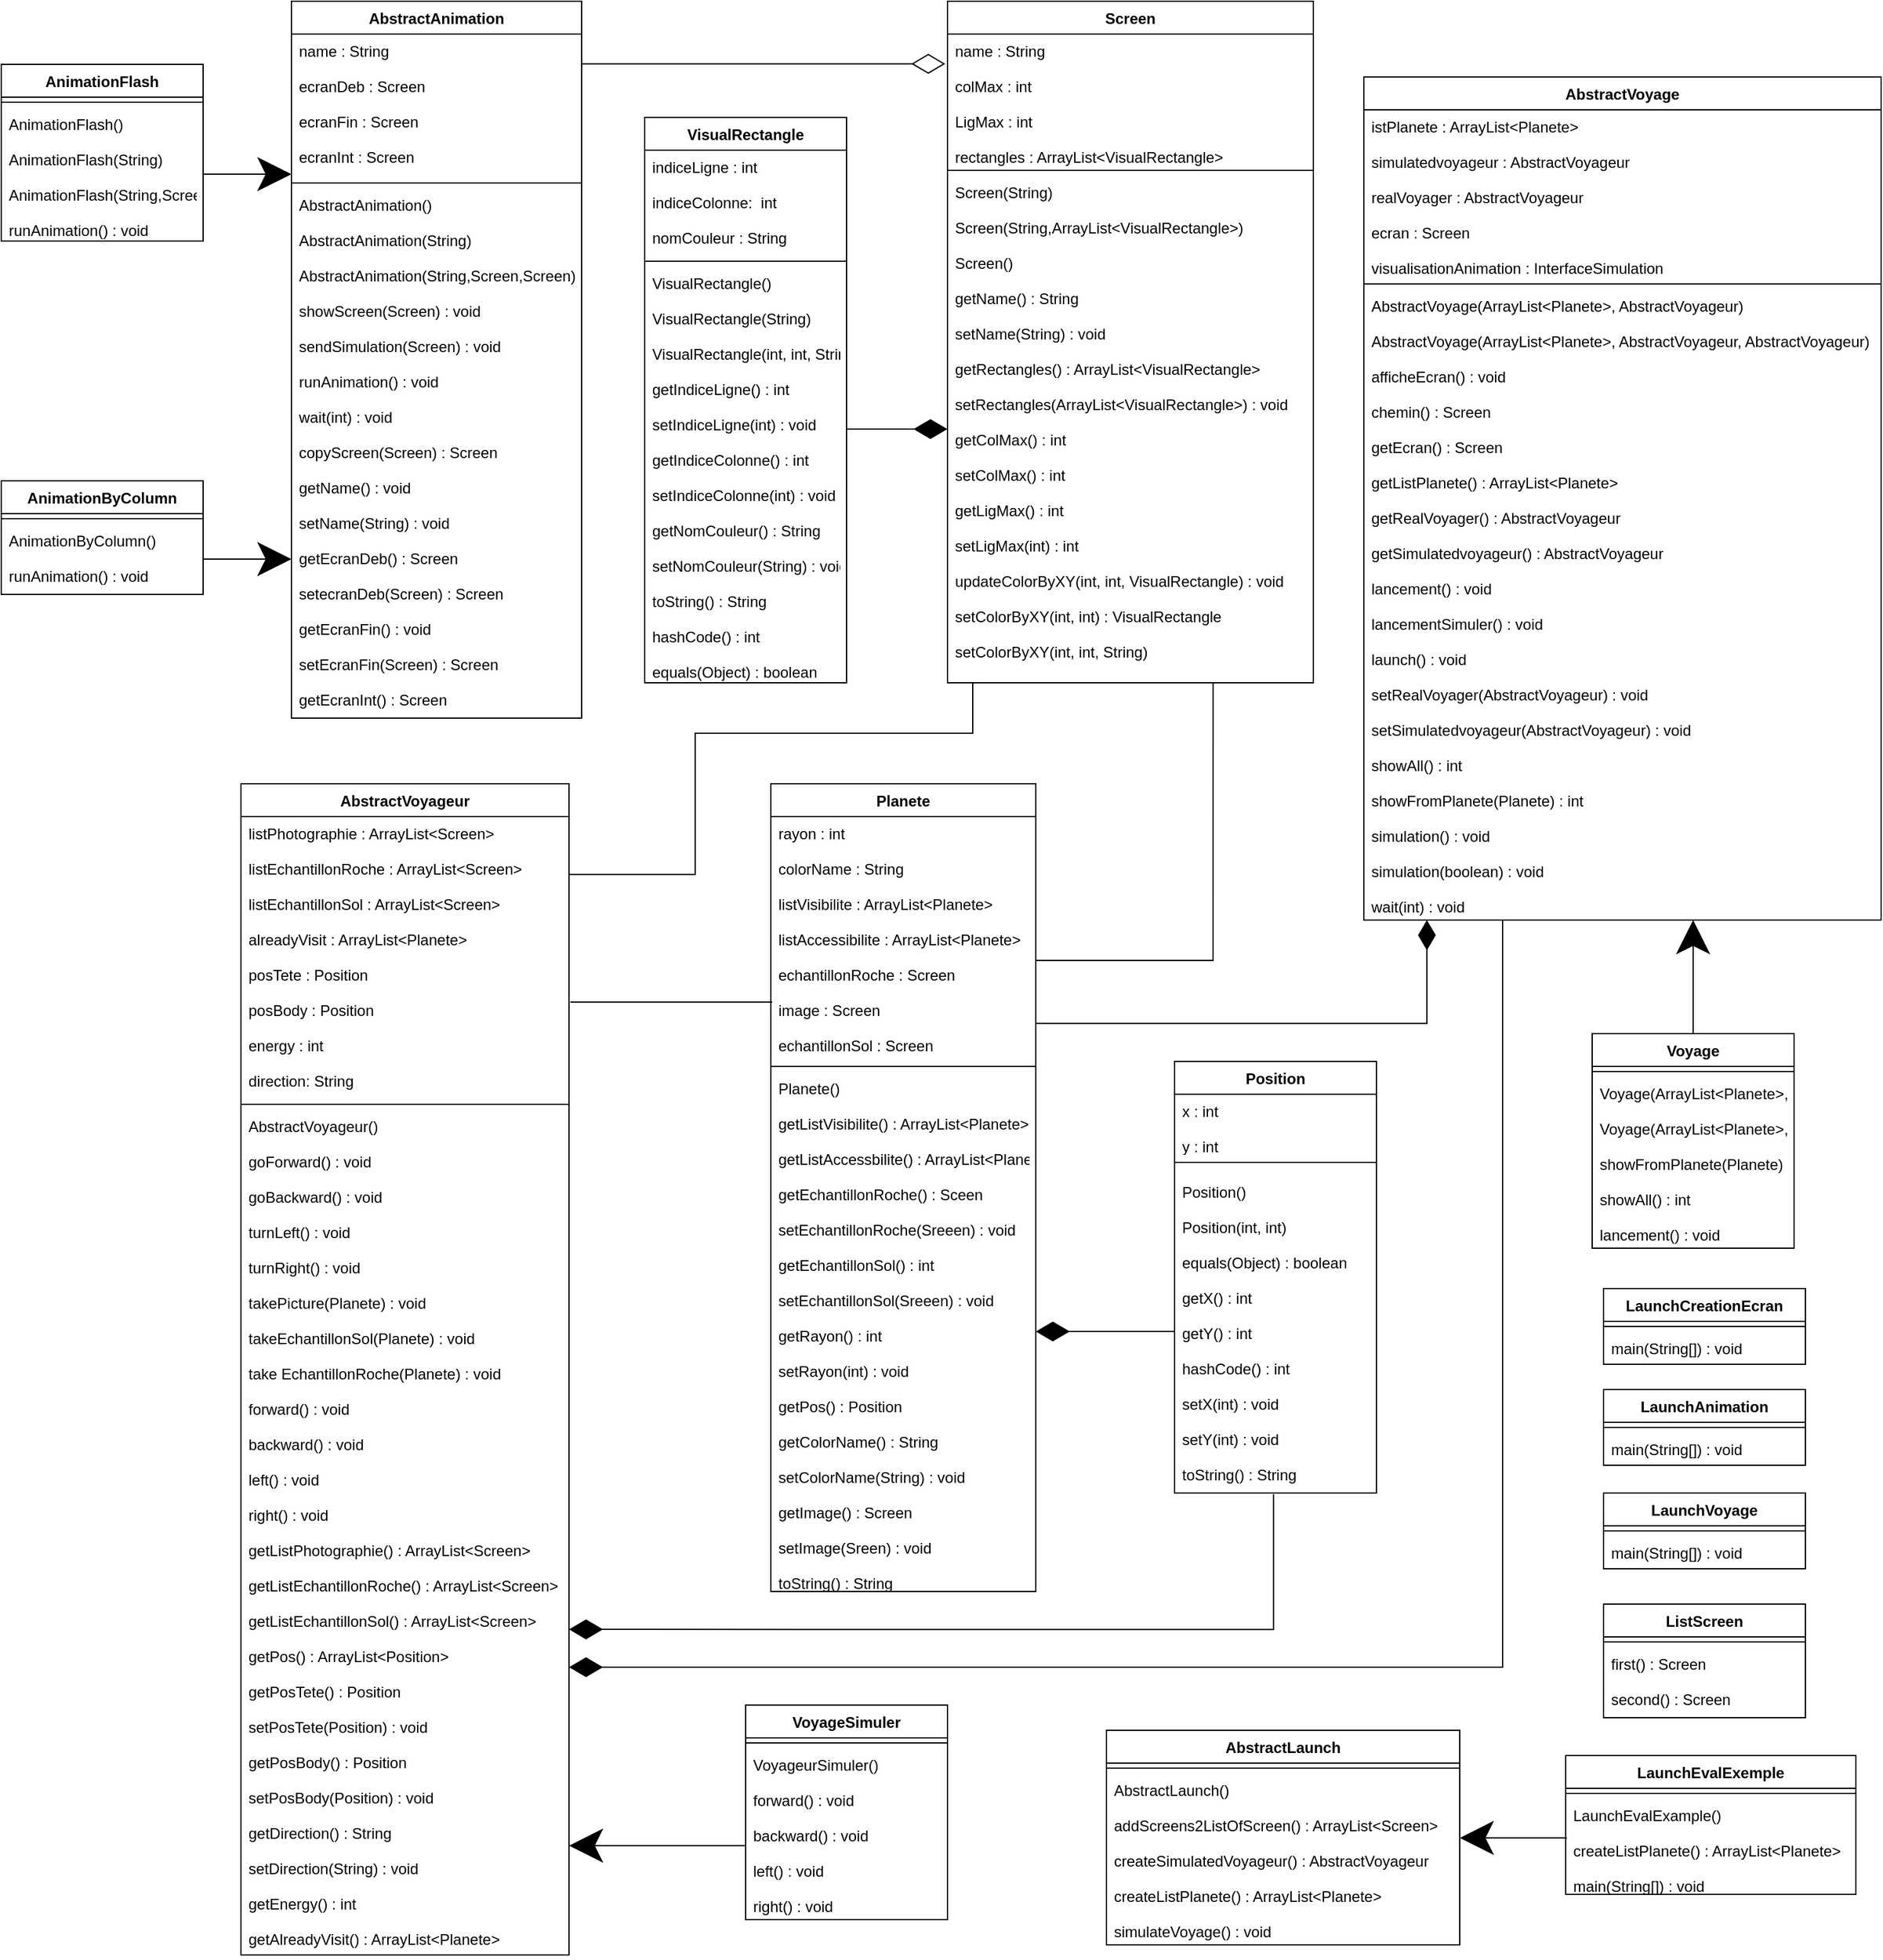 <mxfile version="13.0.9"><diagram id="C5RBs43oDa-KdzZeNtuy" name="Page-1"><mxGraphModel dx="3997" dy="1560" grid="1" gridSize="10" guides="1" tooltips="1" connect="1" arrows="1" fold="1" page="1" pageScale="1" pageWidth="827" pageHeight="1169" math="0" shadow="0"><root><mxCell id="WIyWlLk6GJQsqaUBKTNV-0"/><mxCell id="WIyWlLk6GJQsqaUBKTNV-1" parent="WIyWlLk6GJQsqaUBKTNV-0"/><mxCell id="4zlL_C8AkMnYHpEuiUyw-0" value="AbstractAnimation" style="swimlane;fontStyle=1;align=center;verticalAlign=top;childLayout=stackLayout;horizontal=1;startSize=26;horizontalStack=0;resizeParent=1;resizeParentMax=0;resizeLast=0;collapsible=1;marginBottom=0;" vertex="1" parent="WIyWlLk6GJQsqaUBKTNV-1"><mxGeometry x="50" y="20" width="230" height="568" as="geometry"/></mxCell><mxCell id="4zlL_C8AkMnYHpEuiUyw-1" value="name : String&#10;&#10;ecranDeb : Screen&#10;&#10;ecranFin : Screen&#10;&#10;ecranInt : Screen&#10;" style="text;strokeColor=none;fillColor=none;align=left;verticalAlign=top;spacingLeft=4;spacingRight=4;overflow=hidden;rotatable=0;points=[[0,0.5],[1,0.5]];portConstraint=eastwest;" vertex="1" parent="4zlL_C8AkMnYHpEuiUyw-0"><mxGeometry y="26" width="230" height="114" as="geometry"/></mxCell><mxCell id="4zlL_C8AkMnYHpEuiUyw-2" value="" style="line;strokeWidth=1;fillColor=none;align=left;verticalAlign=middle;spacingTop=-1;spacingLeft=3;spacingRight=3;rotatable=0;labelPosition=right;points=[];portConstraint=eastwest;" vertex="1" parent="4zlL_C8AkMnYHpEuiUyw-0"><mxGeometry y="140" width="230" height="8" as="geometry"/></mxCell><mxCell id="4zlL_C8AkMnYHpEuiUyw-3" value="AbstractAnimation()&#10;&#10;AbstractAnimation(String)&#10;&#10;AbstractAnimation(String,Screen,Screen)&#10;&#10;showScreen(Screen) : void&#10;&#10;sendSimulation(Screen) : void&#10;&#10;runAnimation() : void&#10;&#10;wait(int) : void&#10;&#10;copyScreen(Screen) : Screen&#10;&#10;getName() : void&#10;&#10;setName(String) : void&#10;&#10;getEcranDeb() : Screen&#10;&#10;setecranDeb(Screen) : Screen&#10;&#10;getEcranFin() : void&#10;&#10;setEcranFin(Screen) : Screen&#10;&#10;getEcranInt() : Screen&#10;" style="text;strokeColor=none;fillColor=none;align=left;verticalAlign=top;spacingLeft=4;spacingRight=4;overflow=hidden;rotatable=0;points=[[0,0.5],[1,0.5]];portConstraint=eastwest;" vertex="1" parent="4zlL_C8AkMnYHpEuiUyw-0"><mxGeometry y="148" width="230" height="420" as="geometry"/></mxCell><mxCell id="4zlL_C8AkMnYHpEuiUyw-75" style="edgeStyle=orthogonalEdgeStyle;rounded=0;orthogonalLoop=1;jettySize=auto;html=1;entryX=1.002;entryY=0.207;entryDx=0;entryDy=0;entryPerimeter=0;endArrow=none;endFill=0;endSize=24;strokeWidth=1;exitX=-0.006;exitY=0.227;exitDx=0;exitDy=0;exitPerimeter=0;startArrow=diamondThin;startFill=0;startSize=24;" edge="1" parent="WIyWlLk6GJQsqaUBKTNV-1" source="4zlL_C8AkMnYHpEuiUyw-5" target="4zlL_C8AkMnYHpEuiUyw-1"><mxGeometry relative="1" as="geometry"><Array as="points"/></mxGeometry></mxCell><mxCell id="4zlL_C8AkMnYHpEuiUyw-78" style="edgeStyle=orthogonalEdgeStyle;rounded=0;orthogonalLoop=1;jettySize=auto;html=1;endArrow=none;endFill=0;endSize=15;strokeWidth=1;entryX=0.726;entryY=1.001;entryDx=0;entryDy=0;entryPerimeter=0;startArrow=none;startFill=0;" edge="1" parent="WIyWlLk6GJQsqaUBKTNV-1" source="4zlL_C8AkMnYHpEuiUyw-16" target="4zlL_C8AkMnYHpEuiUyw-7"><mxGeometry relative="1" as="geometry"><mxPoint x="780" y="566" as="targetPoint"/><Array as="points"><mxPoint x="780" y="780"/></Array></mxGeometry></mxCell><mxCell id="4zlL_C8AkMnYHpEuiUyw-4" value="Screen" style="swimlane;fontStyle=1;align=center;verticalAlign=top;childLayout=stackLayout;horizontal=1;startSize=26;horizontalStack=0;resizeParent=1;resizeParentMax=0;resizeLast=0;collapsible=1;marginBottom=0;" vertex="1" parent="WIyWlLk6GJQsqaUBKTNV-1"><mxGeometry x="570" y="20" width="290" height="540" as="geometry"/></mxCell><mxCell id="4zlL_C8AkMnYHpEuiUyw-5" value="name : String&#10;&#10;colMax : int&#10;&#10;LigMax : int&#10;&#10;rectangles : ArrayList&lt;VisualRectangle&gt;" style="text;strokeColor=none;fillColor=none;align=left;verticalAlign=top;spacingLeft=4;spacingRight=4;overflow=hidden;rotatable=0;points=[[0,0.5],[1,0.5]];portConstraint=eastwest;" vertex="1" parent="4zlL_C8AkMnYHpEuiUyw-4"><mxGeometry y="26" width="290" height="104" as="geometry"/></mxCell><mxCell id="4zlL_C8AkMnYHpEuiUyw-6" value="" style="line;strokeWidth=1;fillColor=none;align=left;verticalAlign=middle;spacingTop=-1;spacingLeft=3;spacingRight=3;rotatable=0;labelPosition=right;points=[];portConstraint=eastwest;" vertex="1" parent="4zlL_C8AkMnYHpEuiUyw-4"><mxGeometry y="130" width="290" height="8" as="geometry"/></mxCell><mxCell id="4zlL_C8AkMnYHpEuiUyw-7" value="Screen(String)&#10;&#10;Screen(String,ArrayList&lt;VisualRectangle&gt;)&#10;&#10;Screen()&#10;&#10;getName() : String&#10;&#10;setName(String) : void&#10;&#10;getRectangles() : ArrayList&lt;VisualRectangle&gt;&#10;&#10;setRectangles(ArrayList&lt;VisualRectangle&gt;) : void&#10;&#10;getColMax() : int&#10;&#10;setColMax() : int&#10;&#10;getLigMax() : int&#10;&#10;setLigMax(int) : int&#10;&#10;updateColorByXY(int, int, VisualRectangle) : void&#10;&#10;setColorByXY(int, int) : VisualRectangle&#10;&#10;setColorByXY(int, int, String)&#10;&#10;" style="text;strokeColor=none;fillColor=none;align=left;verticalAlign=top;spacingLeft=4;spacingRight=4;overflow=hidden;rotatable=0;points=[[0,0.5],[1,0.5]];portConstraint=eastwest;" vertex="1" parent="4zlL_C8AkMnYHpEuiUyw-4"><mxGeometry y="138" width="290" height="402" as="geometry"/></mxCell><mxCell id="4zlL_C8AkMnYHpEuiUyw-12" value="VisualRectangle" style="swimlane;fontStyle=1;align=center;verticalAlign=top;childLayout=stackLayout;horizontal=1;startSize=26;horizontalStack=0;resizeParent=1;resizeParentMax=0;resizeLast=0;collapsible=1;marginBottom=0;" vertex="1" parent="WIyWlLk6GJQsqaUBKTNV-1"><mxGeometry x="330" y="112" width="160" height="448" as="geometry"/></mxCell><mxCell id="4zlL_C8AkMnYHpEuiUyw-13" value="indiceLigne : int&#10;&#10;indiceColonne:  int&#10;&#10;nomCouleur : String" style="text;strokeColor=none;fillColor=none;align=left;verticalAlign=top;spacingLeft=4;spacingRight=4;overflow=hidden;rotatable=0;points=[[0,0.5],[1,0.5]];portConstraint=eastwest;" vertex="1" parent="4zlL_C8AkMnYHpEuiUyw-12"><mxGeometry y="26" width="160" height="84" as="geometry"/></mxCell><mxCell id="4zlL_C8AkMnYHpEuiUyw-14" value="" style="line;strokeWidth=1;fillColor=none;align=left;verticalAlign=middle;spacingTop=-1;spacingLeft=3;spacingRight=3;rotatable=0;labelPosition=right;points=[];portConstraint=eastwest;" vertex="1" parent="4zlL_C8AkMnYHpEuiUyw-12"><mxGeometry y="110" width="160" height="8" as="geometry"/></mxCell><mxCell id="4zlL_C8AkMnYHpEuiUyw-15" value="VisualRectangle()&#10;&#10;VisualRectangle(String)&#10;&#10;VisualRectangle(int, int, String)&#10;&#10;getIndiceLigne() : int&#10;&#10;setIndiceLigne(int) : void&#10;&#10;getIndiceColonne() : int&#10;&#10;setIndiceColonne(int) : void&#10;&#10;getNomCouleur() : String&#10;&#10;setNomCouleur(String) : void&#10;&#10;toString() : String&#10;&#10;hashCode() : int&#10;&#10;equals(Object) : boolean" style="text;strokeColor=none;fillColor=none;align=left;verticalAlign=top;spacingLeft=4;spacingRight=4;overflow=hidden;rotatable=0;points=[[0,0.5],[1,0.5]];portConstraint=eastwest;" vertex="1" parent="4zlL_C8AkMnYHpEuiUyw-12"><mxGeometry y="118" width="160" height="330" as="geometry"/></mxCell><mxCell id="4zlL_C8AkMnYHpEuiUyw-52" style="edgeStyle=none;rounded=0;orthogonalLoop=1;jettySize=auto;html=1;exitX=0.75;exitY=0;exitDx=0;exitDy=0;" edge="1" parent="WIyWlLk6GJQsqaUBKTNV-1" source="4zlL_C8AkMnYHpEuiUyw-20" target="4zlL_C8AkMnYHpEuiUyw-20"><mxGeometry relative="1" as="geometry"/></mxCell><mxCell id="4zlL_C8AkMnYHpEuiUyw-20" value="Position" style="swimlane;fontStyle=1;align=center;verticalAlign=top;childLayout=stackLayout;horizontal=1;startSize=26;horizontalStack=0;resizeParent=1;resizeParentMax=0;resizeLast=0;collapsible=1;marginBottom=0;" vertex="1" parent="WIyWlLk6GJQsqaUBKTNV-1"><mxGeometry x="750" y="860" width="160" height="342" as="geometry"/></mxCell><mxCell id="4zlL_C8AkMnYHpEuiUyw-21" value="x : int&#10;&#10;y : int" style="text;strokeColor=none;fillColor=none;align=left;verticalAlign=top;spacingLeft=4;spacingRight=4;overflow=hidden;rotatable=0;points=[[0,0.5],[1,0.5]];portConstraint=eastwest;" vertex="1" parent="4zlL_C8AkMnYHpEuiUyw-20"><mxGeometry y="26" width="160" height="44" as="geometry"/></mxCell><mxCell id="4zlL_C8AkMnYHpEuiUyw-22" value="" style="line;strokeWidth=1;fillColor=none;align=left;verticalAlign=middle;spacingTop=-1;spacingLeft=3;spacingRight=3;rotatable=0;labelPosition=right;points=[];portConstraint=eastwest;" vertex="1" parent="4zlL_C8AkMnYHpEuiUyw-20"><mxGeometry y="70" width="160" height="20" as="geometry"/></mxCell><mxCell id="4zlL_C8AkMnYHpEuiUyw-23" value="Position()&#10;&#10;Position(int, int)&#10;&#10;equals(Object) : boolean&#10;&#10;getX() : int&#10;&#10;getY() : int&#10;&#10;hashCode() : int&#10;&#10;setX(int) : void&#10;&#10;setY(int) : void&#10;&#10;toString() : String" style="text;strokeColor=none;fillColor=none;align=left;verticalAlign=top;spacingLeft=4;spacingRight=4;overflow=hidden;rotatable=0;points=[[0,0.5],[1,0.5]];portConstraint=eastwest;" vertex="1" parent="4zlL_C8AkMnYHpEuiUyw-20"><mxGeometry y="90" width="160" height="252" as="geometry"/></mxCell><mxCell id="4zlL_C8AkMnYHpEuiUyw-54" style="edgeStyle=none;rounded=0;orthogonalLoop=1;jettySize=auto;html=1;entryX=0.005;entryY=0.758;entryDx=0;entryDy=0;entryPerimeter=0;endSize=15;endArrow=none;endFill=0;" edge="1" parent="WIyWlLk6GJQsqaUBKTNV-1" target="4zlL_C8AkMnYHpEuiUyw-17"><mxGeometry relative="1" as="geometry"><mxPoint x="271" y="813" as="sourcePoint"/><mxPoint x="420" y="983" as="targetPoint"/></mxGeometry></mxCell><mxCell id="4zlL_C8AkMnYHpEuiUyw-56" style="edgeStyle=orthogonalEdgeStyle;rounded=0;orthogonalLoop=1;jettySize=auto;html=1;endArrow=none;endFill=0;endSize=24;entryX=0.49;entryY=1.004;entryDx=0;entryDy=0;entryPerimeter=0;startArrow=diamondThin;startFill=1;startSize=24;exitX=1;exitY=0.615;exitDx=0;exitDy=0;exitPerimeter=0;" edge="1" parent="WIyWlLk6GJQsqaUBKTNV-1" source="4zlL_C8AkMnYHpEuiUyw-27" target="4zlL_C8AkMnYHpEuiUyw-23"><mxGeometry relative="1" as="geometry"><mxPoint x="840" y="859" as="targetPoint"/><mxPoint x="300" y="1310" as="sourcePoint"/><Array as="points"><mxPoint x="828" y="1310"/></Array></mxGeometry></mxCell><mxCell id="4zlL_C8AkMnYHpEuiUyw-58" style="rounded=0;orthogonalLoop=1;jettySize=auto;html=1;edgeStyle=orthogonalEdgeStyle;startArrow=diamondThin;startFill=1;endArrow=none;endFill=0;startSize=21;endSize=24;entryX=1;entryY=0.845;entryDx=0;entryDy=0;entryPerimeter=0;" edge="1" parent="WIyWlLk6GJQsqaUBKTNV-1" source="4zlL_C8AkMnYHpEuiUyw-11" target="4zlL_C8AkMnYHpEuiUyw-17"><mxGeometry relative="1" as="geometry"><mxPoint x="1080" y="740" as="sourcePoint"/><mxPoint x="670" y="830" as="targetPoint"/><Array as="points"><mxPoint x="950" y="830"/></Array></mxGeometry></mxCell><mxCell id="4zlL_C8AkMnYHpEuiUyw-59" style="edgeStyle=orthogonalEdgeStyle;rounded=0;orthogonalLoop=1;jettySize=auto;html=1;endArrow=diamondThin;endFill=1;endSize=24;" edge="1" parent="WIyWlLk6GJQsqaUBKTNV-1" source="4zlL_C8AkMnYHpEuiUyw-11" target="4zlL_C8AkMnYHpEuiUyw-27"><mxGeometry relative="1" as="geometry"><mxPoint x="290" y="1440" as="targetPoint"/><Array as="points"><mxPoint x="1010" y="1340"/></Array></mxGeometry></mxCell><mxCell id="4zlL_C8AkMnYHpEuiUyw-133" style="edgeStyle=orthogonalEdgeStyle;rounded=0;orthogonalLoop=1;jettySize=auto;html=1;startArrow=classic;startFill=1;startSize=24;endArrow=none;endFill=0;endSize=19;strokeWidth=1;" edge="1" parent="WIyWlLk6GJQsqaUBKTNV-1" source="4zlL_C8AkMnYHpEuiUyw-8" target="4zlL_C8AkMnYHpEuiUyw-106"><mxGeometry relative="1" as="geometry"><Array as="points"><mxPoint x="1161" y="770"/><mxPoint x="1161" y="770"/></Array></mxGeometry></mxCell><mxCell id="4zlL_C8AkMnYHpEuiUyw-8" value="AbstractVoyage" style="swimlane;fontStyle=1;align=center;verticalAlign=top;childLayout=stackLayout;horizontal=1;startSize=26;horizontalStack=0;resizeParent=1;resizeParentMax=0;resizeLast=0;collapsible=1;marginBottom=0;" vertex="1" parent="WIyWlLk6GJQsqaUBKTNV-1"><mxGeometry x="900" y="80" width="410" height="668" as="geometry"/></mxCell><mxCell id="4zlL_C8AkMnYHpEuiUyw-9" value="istPlanete : ArrayList&lt;Planete&gt;&#10;&#10;simulatedvoyageur : AbstractVoyageur&#10;&#10;realVoyager : AbstractVoyageur&#10;&#10;ecran : Screen&#10;&#10;visualisationAnimation : InterfaceSimulation" style="text;strokeColor=none;fillColor=none;align=left;verticalAlign=top;spacingLeft=4;spacingRight=4;overflow=hidden;rotatable=0;points=[[0,0.5],[1,0.5]];portConstraint=eastwest;" vertex="1" parent="4zlL_C8AkMnYHpEuiUyw-8"><mxGeometry y="26" width="410" height="134" as="geometry"/></mxCell><mxCell id="4zlL_C8AkMnYHpEuiUyw-10" value="" style="line;strokeWidth=1;fillColor=none;align=left;verticalAlign=middle;spacingTop=-1;spacingLeft=3;spacingRight=3;rotatable=0;labelPosition=right;points=[];portConstraint=eastwest;" vertex="1" parent="4zlL_C8AkMnYHpEuiUyw-8"><mxGeometry y="160" width="410" height="8" as="geometry"/></mxCell><mxCell id="4zlL_C8AkMnYHpEuiUyw-11" value="AbstractVoyage(ArrayList&lt;Planete&gt;, AbstractVoyageur)&#10;&#10;AbstractVoyage(ArrayList&lt;Planete&gt;, AbstractVoyageur, AbstractVoyageur)&#10;&#10;afficheEcran() : void&#10;&#10;chemin() : Screen&#10;&#10;getEcran() : Screen&#10;&#10;getListPlanete() : ArrayList&lt;Planete&gt;&#10;&#10;getRealVoyager() : AbstractVoyageur&#10;&#10;getSimulatedvoyageur() : AbstractVoyageur&#10;&#10;lancement() : void&#10;&#10;lancementSimuler() : void&#10;&#10;launch() : void&#10;&#10;setRealVoyager(AbstractVoyageur) : void&#10;&#10;setSimulatedvoyageur(AbstractVoyageur) : void&#10;&#10;showAll() : int&#10;&#10;showFromPlanete(Planete) : int&#10;&#10;simulation() : void&#10;&#10;simulation(boolean) : void&#10;&#10;wait(int) : void" style="text;strokeColor=none;fillColor=none;align=left;verticalAlign=top;spacingLeft=4;spacingRight=4;overflow=hidden;rotatable=0;points=[[0,0.5],[1,0.5]];portConstraint=eastwest;" vertex="1" parent="4zlL_C8AkMnYHpEuiUyw-8"><mxGeometry y="168" width="410" height="500" as="geometry"/></mxCell><mxCell id="4zlL_C8AkMnYHpEuiUyw-135" style="edgeStyle=orthogonalEdgeStyle;rounded=0;orthogonalLoop=1;jettySize=auto;html=1;entryX=-0.004;entryY=0.569;entryDx=0;entryDy=0;startArrow=classic;startFill=1;startSize=24;endArrow=none;endFill=0;endSize=19;strokeWidth=1;entryPerimeter=0;" edge="1" parent="WIyWlLk6GJQsqaUBKTNV-1" source="4zlL_C8AkMnYHpEuiUyw-24" target="4zlL_C8AkMnYHpEuiUyw-112"><mxGeometry relative="1" as="geometry"><Array as="points"><mxPoint x="290" y="1482"/></Array></mxGeometry></mxCell><mxCell id="4zlL_C8AkMnYHpEuiUyw-24" value="AbstractVoyageur" style="swimlane;fontStyle=1;align=center;verticalAlign=top;childLayout=stackLayout;horizontal=1;startSize=26;horizontalStack=0;resizeParent=1;resizeParentMax=0;resizeLast=0;collapsible=1;marginBottom=0;" vertex="1" parent="WIyWlLk6GJQsqaUBKTNV-1"><mxGeometry x="10" y="640" width="260" height="928" as="geometry"/></mxCell><mxCell id="4zlL_C8AkMnYHpEuiUyw-25" value="listPhotographie : ArrayList&lt;Screen&gt;&#10;&#10;listEchantillonRoche : ArrayList&lt;Screen&gt;&#10;&#10;listEchantillonSol : ArrayList&lt;Screen&gt;&#10;&#10;alreadyVisit : ArrayList&lt;Planete&gt;&#10;&#10;posTete : Position&#10;&#10;posBody : Position&#10;&#10;energy : int&#10;&#10;direction: String" style="text;strokeColor=none;fillColor=none;align=left;verticalAlign=top;spacingLeft=4;spacingRight=4;overflow=hidden;rotatable=0;points=[[0,0.5],[1,0.5]];portConstraint=eastwest;" vertex="1" parent="4zlL_C8AkMnYHpEuiUyw-24"><mxGeometry y="26" width="260" height="224" as="geometry"/></mxCell><mxCell id="4zlL_C8AkMnYHpEuiUyw-26" value="" style="line;strokeWidth=1;fillColor=none;align=left;verticalAlign=middle;spacingTop=-1;spacingLeft=3;spacingRight=3;rotatable=0;labelPosition=right;points=[];portConstraint=eastwest;" vertex="1" parent="4zlL_C8AkMnYHpEuiUyw-24"><mxGeometry y="250" width="260" height="8" as="geometry"/></mxCell><mxCell id="4zlL_C8AkMnYHpEuiUyw-27" value="AbstractVoyageur()&#10;&#10;goForward() : void&#10;&#10;goBackward() : void&#10;&#10;turnLeft() : void&#10;&#10;turnRight() : void&#10;&#10;takePicture(Planete) : void&#10;&#10;takeEchantillonSol(Planete) : void&#10;&#10;take EchantillonRoche(Planete) : void&#10;&#10;forward() : void&#10;&#10;backward() : void&#10;&#10;left() : void&#10;&#10;right() : void&#10;&#10;getListPhotographie() : ArrayList&lt;Screen&gt;&#10;&#10;getListEchantillonRoche() : ArrayList&lt;Screen&gt;&#10;&#10;getListEchantillonSol() : ArrayList&lt;Screen&gt;&#10;&#10;getPos() : ArrayList&lt;Position&gt;&#10;&#10;getPosTete() : Position&#10;&#10;setPosTete(Position) : void&#10;&#10;getPosBody() : Position&#10;&#10;setPosBody(Position) : void&#10;&#10;getDirection() : String&#10;&#10;setDirection(String) : void&#10;&#10;getEnergy() : int&#10;&#10;getAlreadyVisit() : ArrayList&lt;Planete&gt;" style="text;strokeColor=none;fillColor=none;align=left;verticalAlign=top;spacingLeft=4;spacingRight=4;overflow=hidden;rotatable=0;points=[[0,0.5],[1,0.5]];portConstraint=eastwest;" vertex="1" parent="4zlL_C8AkMnYHpEuiUyw-24"><mxGeometry y="258" width="260" height="670" as="geometry"/></mxCell><mxCell id="4zlL_C8AkMnYHpEuiUyw-67" style="edgeStyle=orthogonalEdgeStyle;rounded=0;orthogonalLoop=1;jettySize=auto;html=1;endArrow=diamondThin;endFill=1;endSize=24;strokeWidth=1;" edge="1" parent="WIyWlLk6GJQsqaUBKTNV-1" source="4zlL_C8AkMnYHpEuiUyw-23" target="4zlL_C8AkMnYHpEuiUyw-19"><mxGeometry relative="1" as="geometry"><Array as="points"><mxPoint x="730" y="1074"/><mxPoint x="730" y="1074"/></Array></mxGeometry></mxCell><mxCell id="4zlL_C8AkMnYHpEuiUyw-69" value="" style="shape=image;html=1;verticalAlign=top;verticalLabelPosition=bottom;labelBackgroundColor=#ffffff;imageAspect=0;aspect=fixed;image=https://cdn1.iconfinder.com/data/icons/151-1/500/p-06-128.png" vertex="1" parent="WIyWlLk6GJQsqaUBKTNV-1"><mxGeometry x="290" y="1074" width="128" height="128" as="geometry"/></mxCell><mxCell id="4zlL_C8AkMnYHpEuiUyw-70" value="" style="shape=image;html=1;verticalAlign=top;verticalLabelPosition=bottom;labelBackgroundColor=#ffffff;imageAspect=0;aspect=fixed;image=https://cdn1.iconfinder.com/data/icons/151-1/500/p-02-128.png" vertex="1" parent="WIyWlLk6GJQsqaUBKTNV-1"><mxGeometry x="285.5" y="880" width="128" height="128" as="geometry"/></mxCell><mxCell id="4zlL_C8AkMnYHpEuiUyw-71" value="" style="shape=image;html=1;verticalAlign=top;verticalLabelPosition=bottom;labelBackgroundColor=#ffffff;imageAspect=0;aspect=fixed;image=https://cdn4.iconfinder.com/data/icons/longico/224/longico-23-128.png" vertex="1" parent="WIyWlLk6GJQsqaUBKTNV-1"><mxGeometry x="310.5" y="1380" width="78" height="78" as="geometry"/></mxCell><mxCell id="4zlL_C8AkMnYHpEuiUyw-72" value="" style="shape=image;html=1;verticalAlign=top;verticalLabelPosition=bottom;labelBackgroundColor=#ffffff;imageAspect=0;aspect=fixed;image=https://cdn1.iconfinder.com/data/icons/151-1/500/p-94-128.png" vertex="1" parent="WIyWlLk6GJQsqaUBKTNV-1"><mxGeometry x="640" y="590" width="128" height="128" as="geometry"/></mxCell><mxCell id="4zlL_C8AkMnYHpEuiUyw-73" value="" style="shape=image;html=1;verticalAlign=top;verticalLabelPosition=bottom;labelBackgroundColor=#ffffff;imageAspect=0;aspect=fixed;image=https://cdn1.iconfinder.com/data/icons/151-1/500/p-25-128.png" vertex="1" parent="WIyWlLk6GJQsqaUBKTNV-1"><mxGeometry x="772" y="630" width="128" height="128" as="geometry"/></mxCell><mxCell id="4zlL_C8AkMnYHpEuiUyw-74" value="" style="shape=image;html=1;verticalAlign=top;verticalLabelPosition=bottom;labelBackgroundColor=#ffffff;imageAspect=0;aspect=fixed;image=https://cdn3.iconfinder.com/data/icons/fantasy-and-role-play-game-adventure-quest/512/Unicorn-128.png" vertex="1" parent="WIyWlLk6GJQsqaUBKTNV-1"><mxGeometry x="-160" y="250" width="108" height="108" as="geometry"/></mxCell><mxCell id="4zlL_C8AkMnYHpEuiUyw-76" style="edgeStyle=orthogonalEdgeStyle;rounded=0;orthogonalLoop=1;jettySize=auto;html=1;endArrow=none;endFill=0;endSize=24;strokeWidth=1;startArrow=diamondThin;startFill=1;startSize=24;" edge="1" parent="WIyWlLk6GJQsqaUBKTNV-1" source="4zlL_C8AkMnYHpEuiUyw-7" target="4zlL_C8AkMnYHpEuiUyw-15"><mxGeometry relative="1" as="geometry"><Array as="points"><mxPoint x="520" y="359"/><mxPoint x="520" y="359"/></Array></mxGeometry></mxCell><mxCell id="4zlL_C8AkMnYHpEuiUyw-79" style="edgeStyle=orthogonalEdgeStyle;rounded=0;orthogonalLoop=1;jettySize=auto;html=1;entryX=1;entryY=0.205;entryDx=0;entryDy=0;entryPerimeter=0;startArrow=none;startFill=0;startSize=15;endArrow=none;endFill=0;endSize=15;strokeWidth=1;" edge="1" parent="WIyWlLk6GJQsqaUBKTNV-1" source="4zlL_C8AkMnYHpEuiUyw-7" target="4zlL_C8AkMnYHpEuiUyw-25"><mxGeometry relative="1" as="geometry"><Array as="points"><mxPoint x="590" y="600"/><mxPoint x="370" y="600"/><mxPoint x="370" y="712"/></Array></mxGeometry></mxCell><mxCell id="4zlL_C8AkMnYHpEuiUyw-16" value="Planete" style="swimlane;fontStyle=1;align=center;verticalAlign=top;childLayout=stackLayout;horizontal=1;startSize=26;horizontalStack=0;resizeParent=1;resizeParentMax=0;resizeLast=0;collapsible=1;marginBottom=0;" vertex="1" parent="WIyWlLk6GJQsqaUBKTNV-1"><mxGeometry x="430" y="640" width="210" height="640" as="geometry"/></mxCell><mxCell id="4zlL_C8AkMnYHpEuiUyw-17" value="rayon : int&#10;&#10;colorName : String&#10;&#10;listVisibilite : ArrayList&lt;Planete&gt;&#10;&#10;listAccessibilite : ArrayList&lt;Planete&gt;&#10;&#10;echantillonRoche : Screen&#10;&#10;image : Screen&#10;&#10;echantillonSol : Screen" style="text;strokeColor=none;fillColor=none;align=left;verticalAlign=top;spacingLeft=4;spacingRight=4;overflow=hidden;rotatable=0;points=[[0,0.5],[1,0.5]];portConstraint=eastwest;" vertex="1" parent="4zlL_C8AkMnYHpEuiUyw-16"><mxGeometry y="26" width="210" height="194" as="geometry"/></mxCell><mxCell id="4zlL_C8AkMnYHpEuiUyw-18" value="" style="line;strokeWidth=1;fillColor=none;align=left;verticalAlign=middle;spacingTop=-1;spacingLeft=3;spacingRight=3;rotatable=0;labelPosition=right;points=[];portConstraint=eastwest;" vertex="1" parent="4zlL_C8AkMnYHpEuiUyw-16"><mxGeometry y="220" width="210" height="8" as="geometry"/></mxCell><mxCell id="4zlL_C8AkMnYHpEuiUyw-19" value="Planete()&#10;&#10;getListVisibilite() : ArrayList&lt;Planete&gt;&#10;&#10;getListAccessbilite() : ArrayList&lt;Planete&gt;&#10;&#10;getEchantillonRoche() : Sceen&#10;&#10;setEchantillonRoche(Sreeen) : void&#10;&#10;getEchantillonSol() : int&#10;&#10;setEchantillonSol(Sreeen) : void&#10;&#10;getRayon() : int &#10;&#10;setRayon(int) : void&#10;&#10;getPos() : Position&#10;&#10;getColorName() : String&#10;&#10;setColorName(String) : void&#10;&#10;getImage() : Screen&#10;&#10;setImage(Sreen) : void&#10;&#10;toString() : String" style="text;strokeColor=none;fillColor=none;align=left;verticalAlign=top;spacingLeft=4;spacingRight=4;overflow=hidden;rotatable=0;points=[[0,0.5],[1,0.5]];portConstraint=eastwest;" vertex="1" parent="4zlL_C8AkMnYHpEuiUyw-16"><mxGeometry y="228" width="210" height="412" as="geometry"/></mxCell><mxCell id="4zlL_C8AkMnYHpEuiUyw-129" style="edgeStyle=orthogonalEdgeStyle;rounded=0;orthogonalLoop=1;jettySize=auto;html=1;startArrow=classic;startFill=1;startSize=24;endArrow=none;endFill=0;endSize=19;strokeWidth=1;" edge="1" parent="WIyWlLk6GJQsqaUBKTNV-1" source="4zlL_C8AkMnYHpEuiUyw-3" target="4zlL_C8AkMnYHpEuiUyw-115"><mxGeometry relative="1" as="geometry"><Array as="points"><mxPoint x="-10" y="462"/><mxPoint x="-10" y="462"/></Array></mxGeometry></mxCell><mxCell id="4zlL_C8AkMnYHpEuiUyw-130" style="edgeStyle=orthogonalEdgeStyle;rounded=0;orthogonalLoop=1;jettySize=auto;html=1;startArrow=classic;startFill=1;startSize=24;endArrow=none;endFill=0;endSize=19;strokeWidth=1;entryX=1;entryY=0.5;entryDx=0;entryDy=0;" edge="1" parent="WIyWlLk6GJQsqaUBKTNV-1" target="4zlL_C8AkMnYHpEuiUyw-118"><mxGeometry relative="1" as="geometry"><mxPoint x="50" y="157" as="sourcePoint"/><mxPoint x="-115.0" y="159.17" as="targetPoint"/><Array as="points"><mxPoint x="50" y="157"/></Array></mxGeometry></mxCell><mxCell id="4zlL_C8AkMnYHpEuiUyw-132" style="edgeStyle=orthogonalEdgeStyle;rounded=0;orthogonalLoop=1;jettySize=auto;html=1;entryX=0.004;entryY=0.412;entryDx=0;entryDy=0;startArrow=classic;startFill=1;startSize=24;endArrow=none;endFill=0;endSize=19;strokeWidth=1;entryPerimeter=0;" edge="1" parent="WIyWlLk6GJQsqaUBKTNV-1" source="4zlL_C8AkMnYHpEuiUyw-123" target="4zlL_C8AkMnYHpEuiUyw-128"><mxGeometry relative="1" as="geometry"><Array as="points"><mxPoint x="1013" y="1475"/></Array></mxGeometry></mxCell><mxCell id="4zlL_C8AkMnYHpEuiUyw-106" value="Voyage" style="swimlane;fontStyle=1;align=center;verticalAlign=top;childLayout=stackLayout;horizontal=1;startSize=26;horizontalStack=0;resizeParent=1;resizeParentMax=0;resizeLast=0;collapsible=1;marginBottom=0;" vertex="1" parent="WIyWlLk6GJQsqaUBKTNV-1"><mxGeometry x="1081" y="838" width="160" height="170" as="geometry"/></mxCell><mxCell id="4zlL_C8AkMnYHpEuiUyw-107" value="" style="line;strokeWidth=1;fillColor=none;align=left;verticalAlign=middle;spacingTop=-1;spacingLeft=3;spacingRight=3;rotatable=0;labelPosition=right;points=[];portConstraint=eastwest;" vertex="1" parent="4zlL_C8AkMnYHpEuiUyw-106"><mxGeometry y="26" width="160" height="8" as="geometry"/></mxCell><mxCell id="4zlL_C8AkMnYHpEuiUyw-108" value="Voyage(ArrayList&lt;Planete&gt;, AbstractVoyageur)&#10;&#10;Voyage(ArrayList&lt;Planete&gt;, AbstractVoyageur, AbstractVoyageur)&#10;&#10;showFromPlanete(Planete) : int &#10;&#10;showAll() : int&#10;&#10;lancement() : void&#10;&#10;lancementSimuler() : void" style="text;strokeColor=none;fillColor=none;align=left;verticalAlign=top;spacingLeft=4;spacingRight=4;overflow=hidden;rotatable=0;points=[[0,0.5],[1,0.5]];portConstraint=eastwest;" vertex="1" parent="4zlL_C8AkMnYHpEuiUyw-106"><mxGeometry y="34" width="160" height="136" as="geometry"/></mxCell><mxCell id="4zlL_C8AkMnYHpEuiUyw-110" value="VoyageSimuler" style="swimlane;fontStyle=1;align=center;verticalAlign=top;childLayout=stackLayout;horizontal=1;startSize=26;horizontalStack=0;resizeParent=1;resizeParentMax=0;resizeLast=0;collapsible=1;marginBottom=0;" vertex="1" parent="WIyWlLk6GJQsqaUBKTNV-1"><mxGeometry x="410" y="1370" width="160" height="170" as="geometry"/></mxCell><mxCell id="4zlL_C8AkMnYHpEuiUyw-111" value="" style="line;strokeWidth=1;fillColor=none;align=left;verticalAlign=middle;spacingTop=-1;spacingLeft=3;spacingRight=3;rotatable=0;labelPosition=right;points=[];portConstraint=eastwest;" vertex="1" parent="4zlL_C8AkMnYHpEuiUyw-110"><mxGeometry y="26" width="160" height="8" as="geometry"/></mxCell><mxCell id="4zlL_C8AkMnYHpEuiUyw-112" value="VoyageurSimuler()&#10;&#10;forward() : void&#10;&#10;backward() : void&#10;&#10;left() : void&#10;&#10;right() : void" style="text;strokeColor=none;fillColor=none;align=left;verticalAlign=top;spacingLeft=4;spacingRight=4;overflow=hidden;rotatable=0;points=[[0,0.5],[1,0.5]];portConstraint=eastwest;" vertex="1" parent="4zlL_C8AkMnYHpEuiUyw-110"><mxGeometry y="34" width="160" height="136" as="geometry"/></mxCell><mxCell id="4zlL_C8AkMnYHpEuiUyw-113" value="AnimationByColumn" style="swimlane;fontStyle=1;align=center;verticalAlign=top;childLayout=stackLayout;horizontal=1;startSize=26;horizontalStack=0;resizeParent=1;resizeParentMax=0;resizeLast=0;collapsible=1;marginBottom=0;" vertex="1" parent="WIyWlLk6GJQsqaUBKTNV-1"><mxGeometry x="-180" y="400" width="160" height="90" as="geometry"/></mxCell><mxCell id="4zlL_C8AkMnYHpEuiUyw-114" value="" style="line;strokeWidth=1;fillColor=none;align=left;verticalAlign=middle;spacingTop=-1;spacingLeft=3;spacingRight=3;rotatable=0;labelPosition=right;points=[];portConstraint=eastwest;" vertex="1" parent="4zlL_C8AkMnYHpEuiUyw-113"><mxGeometry y="26" width="160" height="8" as="geometry"/></mxCell><mxCell id="4zlL_C8AkMnYHpEuiUyw-115" value="AnimationByColumn()&#10;&#10;runAnimation() : void" style="text;strokeColor=none;fillColor=none;align=left;verticalAlign=top;spacingLeft=4;spacingRight=4;overflow=hidden;rotatable=0;points=[[0,0.5],[1,0.5]];portConstraint=eastwest;" vertex="1" parent="4zlL_C8AkMnYHpEuiUyw-113"><mxGeometry y="34" width="160" height="56" as="geometry"/></mxCell><mxCell id="4zlL_C8AkMnYHpEuiUyw-116" value="AnimationFlash" style="swimlane;fontStyle=1;align=center;verticalAlign=top;childLayout=stackLayout;horizontal=1;startSize=26;horizontalStack=0;resizeParent=1;resizeParentMax=0;resizeLast=0;collapsible=1;marginBottom=0;" vertex="1" parent="WIyWlLk6GJQsqaUBKTNV-1"><mxGeometry x="-180" y="70" width="160" height="140" as="geometry"/></mxCell><mxCell id="4zlL_C8AkMnYHpEuiUyw-117" value="" style="line;strokeWidth=1;fillColor=none;align=left;verticalAlign=middle;spacingTop=-1;spacingLeft=3;spacingRight=3;rotatable=0;labelPosition=right;points=[];portConstraint=eastwest;" vertex="1" parent="4zlL_C8AkMnYHpEuiUyw-116"><mxGeometry y="26" width="160" height="8" as="geometry"/></mxCell><mxCell id="4zlL_C8AkMnYHpEuiUyw-118" value="AnimationFlash()&#10;&#10;AnimationFlash(String)&#10;&#10;AnimationFlash(String,Screen,Screen)&#10;&#10;runAnimation() : void&#10;" style="text;strokeColor=none;fillColor=none;align=left;verticalAlign=top;spacingLeft=4;spacingRight=4;overflow=hidden;rotatable=0;points=[[0,0.5],[1,0.5]];portConstraint=eastwest;" vertex="1" parent="4zlL_C8AkMnYHpEuiUyw-116"><mxGeometry y="34" width="160" height="106" as="geometry"/></mxCell><mxCell id="4zlL_C8AkMnYHpEuiUyw-123" value="AbstractLaunch" style="swimlane;fontStyle=1;align=center;verticalAlign=top;childLayout=stackLayout;horizontal=1;startSize=26;horizontalStack=0;resizeParent=1;resizeParentMax=0;resizeLast=0;collapsible=1;marginBottom=0;" vertex="1" parent="WIyWlLk6GJQsqaUBKTNV-1"><mxGeometry x="696" y="1390" width="280" height="170" as="geometry"/></mxCell><mxCell id="4zlL_C8AkMnYHpEuiUyw-124" value="" style="line;strokeWidth=1;fillColor=none;align=left;verticalAlign=middle;spacingTop=-1;spacingLeft=3;spacingRight=3;rotatable=0;labelPosition=right;points=[];portConstraint=eastwest;" vertex="1" parent="4zlL_C8AkMnYHpEuiUyw-123"><mxGeometry y="26" width="280" height="8" as="geometry"/></mxCell><mxCell id="4zlL_C8AkMnYHpEuiUyw-125" value="AbstractLaunch()&#10;&#10;addScreens2ListOfScreen() : ArrayList&lt;Screen&gt;&#10;&#10;createSimulatedVoyageur() : AbstractVoyageur&#10;&#10;createListPlanete() : ArrayList&lt;Planete&gt;&#10;&#10;simulateVoyage() : void" style="text;strokeColor=none;fillColor=none;align=left;verticalAlign=top;spacingLeft=4;spacingRight=4;overflow=hidden;rotatable=0;points=[[0,0.5],[1,0.5]];portConstraint=eastwest;" vertex="1" parent="4zlL_C8AkMnYHpEuiUyw-123"><mxGeometry y="34" width="280" height="136" as="geometry"/></mxCell><mxCell id="4zlL_C8AkMnYHpEuiUyw-126" value="LaunchEvalExemple" style="swimlane;fontStyle=1;align=center;verticalAlign=top;childLayout=stackLayout;horizontal=1;startSize=26;horizontalStack=0;resizeParent=1;resizeParentMax=0;resizeLast=0;collapsible=1;marginBottom=0;" vertex="1" parent="WIyWlLk6GJQsqaUBKTNV-1"><mxGeometry x="1060" y="1410" width="230" height="110" as="geometry"/></mxCell><mxCell id="4zlL_C8AkMnYHpEuiUyw-127" value="" style="line;strokeWidth=1;fillColor=none;align=left;verticalAlign=middle;spacingTop=-1;spacingLeft=3;spacingRight=3;rotatable=0;labelPosition=right;points=[];portConstraint=eastwest;" vertex="1" parent="4zlL_C8AkMnYHpEuiUyw-126"><mxGeometry y="26" width="230" height="8" as="geometry"/></mxCell><mxCell id="4zlL_C8AkMnYHpEuiUyw-128" value="LaunchEvalExample()&#10;&#10;createListPlanete() : ArrayList&lt;Planete&gt;&#10;&#10;main(String[]) : void" style="text;strokeColor=none;fillColor=none;align=left;verticalAlign=top;spacingLeft=4;spacingRight=4;overflow=hidden;rotatable=0;points=[[0,0.5],[1,0.5]];portConstraint=eastwest;" vertex="1" parent="4zlL_C8AkMnYHpEuiUyw-126"><mxGeometry y="34" width="230" height="76" as="geometry"/></mxCell><mxCell id="4zlL_C8AkMnYHpEuiUyw-119" value="ListScreen" style="swimlane;fontStyle=1;align=center;verticalAlign=top;childLayout=stackLayout;horizontal=1;startSize=26;horizontalStack=0;resizeParent=1;resizeParentMax=0;resizeLast=0;collapsible=1;marginBottom=0;" vertex="1" parent="WIyWlLk6GJQsqaUBKTNV-1"><mxGeometry x="1090" y="1290" width="160" height="90" as="geometry"/></mxCell><mxCell id="4zlL_C8AkMnYHpEuiUyw-120" value="" style="line;strokeWidth=1;fillColor=none;align=left;verticalAlign=middle;spacingTop=-1;spacingLeft=3;spacingRight=3;rotatable=0;labelPosition=right;points=[];portConstraint=eastwest;" vertex="1" parent="4zlL_C8AkMnYHpEuiUyw-119"><mxGeometry y="26" width="160" height="8" as="geometry"/></mxCell><mxCell id="4zlL_C8AkMnYHpEuiUyw-121" value="first() : Screen&#10;&#10;second() : Screen" style="text;strokeColor=none;fillColor=none;align=left;verticalAlign=top;spacingLeft=4;spacingRight=4;overflow=hidden;rotatable=0;points=[[0,0.5],[1,0.5]];portConstraint=eastwest;" vertex="1" parent="4zlL_C8AkMnYHpEuiUyw-119"><mxGeometry y="34" width="160" height="56" as="geometry"/></mxCell><mxCell id="4zlL_C8AkMnYHpEuiUyw-95" value="LaunchVoyage&#10;" style="swimlane;fontStyle=1;align=center;verticalAlign=top;childLayout=stackLayout;horizontal=1;startSize=26;horizontalStack=0;resizeParent=1;resizeParentMax=0;resizeLast=0;collapsible=1;marginBottom=0;" vertex="1" parent="WIyWlLk6GJQsqaUBKTNV-1"><mxGeometry x="1090" y="1202" width="160" height="60" as="geometry"/></mxCell><mxCell id="4zlL_C8AkMnYHpEuiUyw-97" value="" style="line;strokeWidth=1;fillColor=none;align=left;verticalAlign=middle;spacingTop=-1;spacingLeft=3;spacingRight=3;rotatable=0;labelPosition=right;points=[];portConstraint=eastwest;" vertex="1" parent="4zlL_C8AkMnYHpEuiUyw-95"><mxGeometry y="26" width="160" height="8" as="geometry"/></mxCell><mxCell id="4zlL_C8AkMnYHpEuiUyw-98" value="main(String[]) : void" style="text;strokeColor=none;fillColor=none;align=left;verticalAlign=top;spacingLeft=4;spacingRight=4;overflow=hidden;rotatable=0;points=[[0,0.5],[1,0.5]];portConstraint=eastwest;" vertex="1" parent="4zlL_C8AkMnYHpEuiUyw-95"><mxGeometry y="34" width="160" height="26" as="geometry"/></mxCell><mxCell id="4zlL_C8AkMnYHpEuiUyw-103" value="LaunchAnimation" style="swimlane;fontStyle=1;align=center;verticalAlign=top;childLayout=stackLayout;horizontal=1;startSize=26;horizontalStack=0;resizeParent=1;resizeParentMax=0;resizeLast=0;collapsible=1;marginBottom=0;" vertex="1" parent="WIyWlLk6GJQsqaUBKTNV-1"><mxGeometry x="1090" y="1120" width="160" height="60" as="geometry"/></mxCell><mxCell id="4zlL_C8AkMnYHpEuiUyw-104" value="" style="line;strokeWidth=1;fillColor=none;align=left;verticalAlign=middle;spacingTop=-1;spacingLeft=3;spacingRight=3;rotatable=0;labelPosition=right;points=[];portConstraint=eastwest;" vertex="1" parent="4zlL_C8AkMnYHpEuiUyw-103"><mxGeometry y="26" width="160" height="8" as="geometry"/></mxCell><mxCell id="4zlL_C8AkMnYHpEuiUyw-105" value="main(String[]) : void" style="text;strokeColor=none;fillColor=none;align=left;verticalAlign=top;spacingLeft=4;spacingRight=4;overflow=hidden;rotatable=0;points=[[0,0.5],[1,0.5]];portConstraint=eastwest;" vertex="1" parent="4zlL_C8AkMnYHpEuiUyw-103"><mxGeometry y="34" width="160" height="26" as="geometry"/></mxCell><mxCell id="4zlL_C8AkMnYHpEuiUyw-100" value="LaunchCreationEcran" style="swimlane;fontStyle=1;align=center;verticalAlign=top;childLayout=stackLayout;horizontal=1;startSize=26;horizontalStack=0;resizeParent=1;resizeParentMax=0;resizeLast=0;collapsible=1;marginBottom=0;" vertex="1" parent="WIyWlLk6GJQsqaUBKTNV-1"><mxGeometry x="1090" y="1040" width="160" height="60" as="geometry"/></mxCell><mxCell id="4zlL_C8AkMnYHpEuiUyw-101" value="" style="line;strokeWidth=1;fillColor=none;align=left;verticalAlign=middle;spacingTop=-1;spacingLeft=3;spacingRight=3;rotatable=0;labelPosition=right;points=[];portConstraint=eastwest;" vertex="1" parent="4zlL_C8AkMnYHpEuiUyw-100"><mxGeometry y="26" width="160" height="8" as="geometry"/></mxCell><mxCell id="4zlL_C8AkMnYHpEuiUyw-102" value="main(String[]) : void" style="text;strokeColor=none;fillColor=none;align=left;verticalAlign=top;spacingLeft=4;spacingRight=4;overflow=hidden;rotatable=0;points=[[0,0.5],[1,0.5]];portConstraint=eastwest;" vertex="1" parent="4zlL_C8AkMnYHpEuiUyw-100"><mxGeometry y="34" width="160" height="26" as="geometry"/></mxCell></root></mxGraphModel></diagram></mxfile>